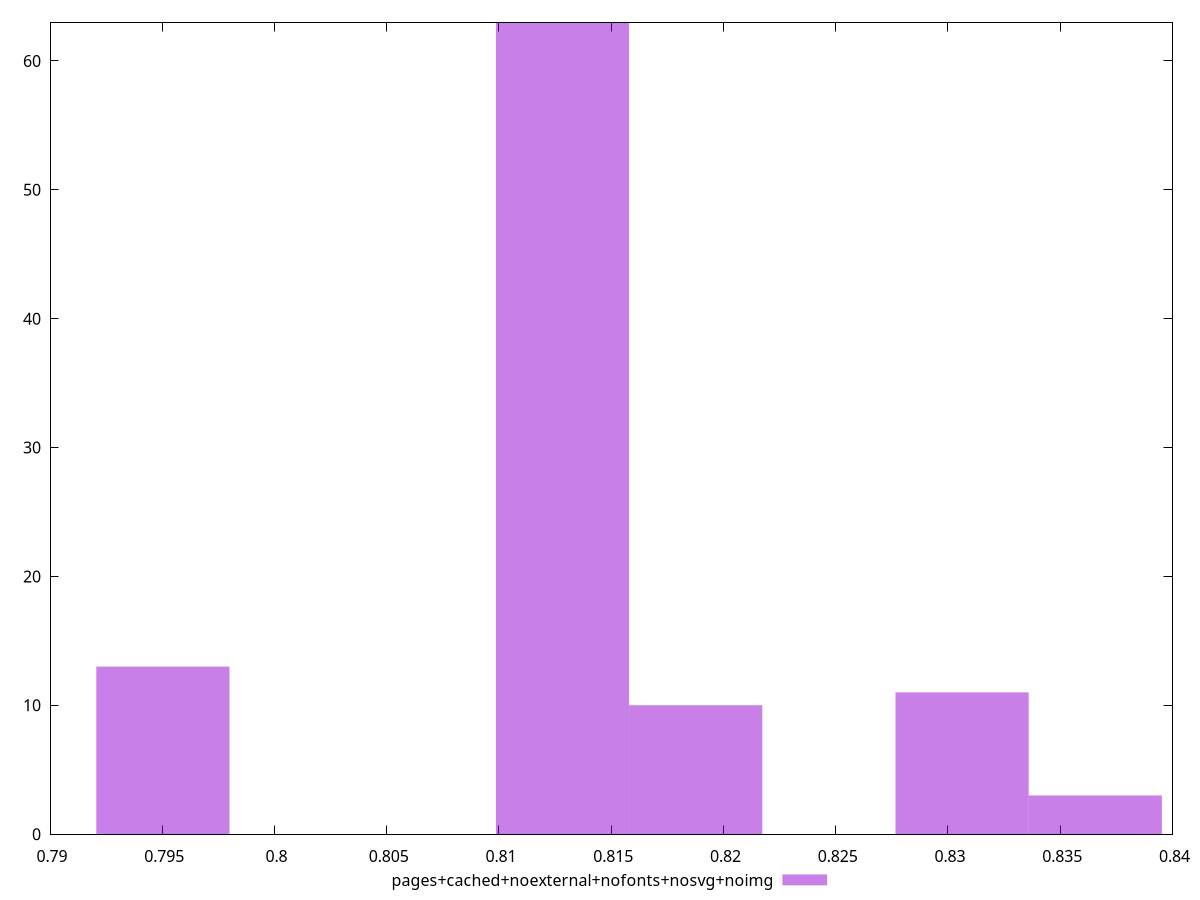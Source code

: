 $_pagesCachedNoexternalNofontsNosvgNoimg <<EOF
0.8306274157720867 11
0.8128282568626848 63
0.8187613098324854 10
0.8365604687418872 3
0.7950290979532829 13
EOF
set key outside below
set terminal pngcairo
set output "report_00006_2020-11-02T20-21-41.718Z/largest-contentful-paint/pages+cached+noexternal+nofonts+nosvg+noimg//hist.png"
set yrange [0:63]
set boxwidth 0.005933052969800619
set style fill transparent solid 0.5 noborder
plot $_pagesCachedNoexternalNofontsNosvgNoimg title "pages+cached+noexternal+nofonts+nosvg+noimg" with boxes ,
